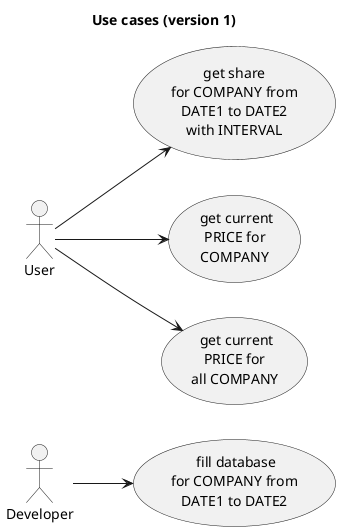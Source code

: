 @startuml
left to right direction
title Use cases (version 1)

actor Developer
actor User

usecase DC1 as " fill database
for COMPANY from
DATE1 to DATE2"

usecase UC1 as "get share
for COMPANY from
DATE1 to DATE2
with INTERVAL"

usecase UC2 as " get current
PRICE for
COMPANY"

usecase UC3 as " get current
PRICE for
all COMPANY"

Developer --> DC1


User-->UC1
User-->UC2
User-->UC3



@enduml